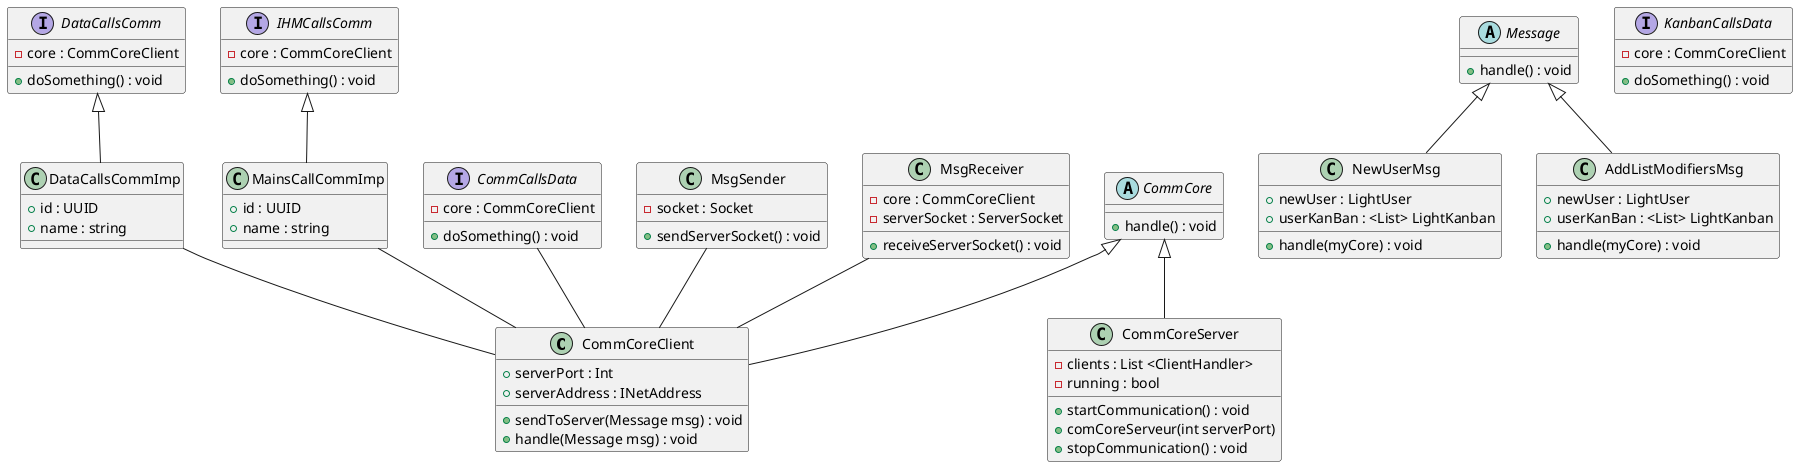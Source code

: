 @startuml Comm

' --- Définition des classes ---
class CommCoreClient {
    +sendToServer(Message msg) : void
    +serverPort : Int
    +serverAddress : INetAddress
    +handle(Message msg) : void
    
}

class CommCoreServer {
    -clients : List <ClientHandler>
    -running : bool
    +startCommunication() : void
    +comCoreServeur(int serverPort)
    +stopCommunication() : void
}

abstract class Message {
    +handle() : void
}

abstract class CommCore {
    +handle() : void
}

class NewUserMsg {
    +newUser : LightUser
    +userKanBan : <List> LightKanban
    +handle(myCore) : void
}

class AddListModifiersMsg {
    +newUser : LightUser
    +userKanBan : <List> LightKanban
    +handle(myCore) : void
}

class DataCallsCommImp {
    +id : UUID
    +name : string
}

class MainsCallCommImp {
    +id : UUID
    +name : string
}

interface DataCallsComm {
    -core : CommCoreClient
    +doSomething() : void
}

interface IHMCallsComm {
    -core : CommCoreClient
    +doSomething() : void
}

interface CommCallsData {
    -core : CommCoreClient
    +doSomething() : void
}

interface KanbanCallsData {
    -core : CommCoreClient
    +doSomething() : void
}

class MsgSender {
    -socket : Socket
    +sendServerSocket() : void
}

class MsgReceiver {
    -core : CommCoreClient
    -serverSocket : ServerSocket
    +receiveServerSocket() : void
}

' --- Relations possibles ---
MainsCallCommImp -- CommCoreClient
DataCallsCommImp -- CommCoreClient
CommCallsData -- CommCoreClient
MsgReceiver -- CommCoreClient
MsgSender -- CommCoreClient

DataCallsComm <|-- DataCallsCommImp
IHMCallsComm <|-- MainsCallCommImp
CommCore <|-- CommCoreClient
CommCore <|-- CommCoreServer
Message <|-- AddListModifiersMsg
Message <|-- NewUserMsg


@enduml
